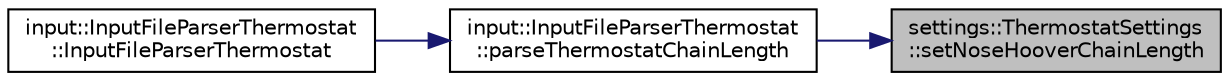 digraph "settings::ThermostatSettings::setNoseHooverChainLength"
{
 // LATEX_PDF_SIZE
  edge [fontname="Helvetica",fontsize="10",labelfontname="Helvetica",labelfontsize="10"];
  node [fontname="Helvetica",fontsize="10",shape=record];
  rankdir="RL";
  Node1 [label="settings::ThermostatSettings\l::setNoseHooverChainLength",height=0.2,width=0.4,color="black", fillcolor="grey75", style="filled", fontcolor="black",tooltip=" "];
  Node1 -> Node2 [dir="back",color="midnightblue",fontsize="10",style="solid",fontname="Helvetica"];
  Node2 [label="input::InputFileParserThermostat\l::parseThermostatChainLength",height=0.2,width=0.4,color="black", fillcolor="white", style="filled",URL="$classinput_1_1InputFileParserThermostat.html#a73aa16939e5c92ce03a596ce51da247f",tooltip="parses the chain length of the nh-chain thermostat"];
  Node2 -> Node3 [dir="back",color="midnightblue",fontsize="10",style="solid",fontname="Helvetica"];
  Node3 [label="input::InputFileParserThermostat\l::InputFileParserThermostat",height=0.2,width=0.4,color="black", fillcolor="white", style="filled",URL="$classinput_1_1InputFileParserThermostat.html#ad1211ce0265485acf4f908075b7a808e",tooltip="Construct a new Input File Parser Thermostat:: Input File Parser Thermostat object."];
}
